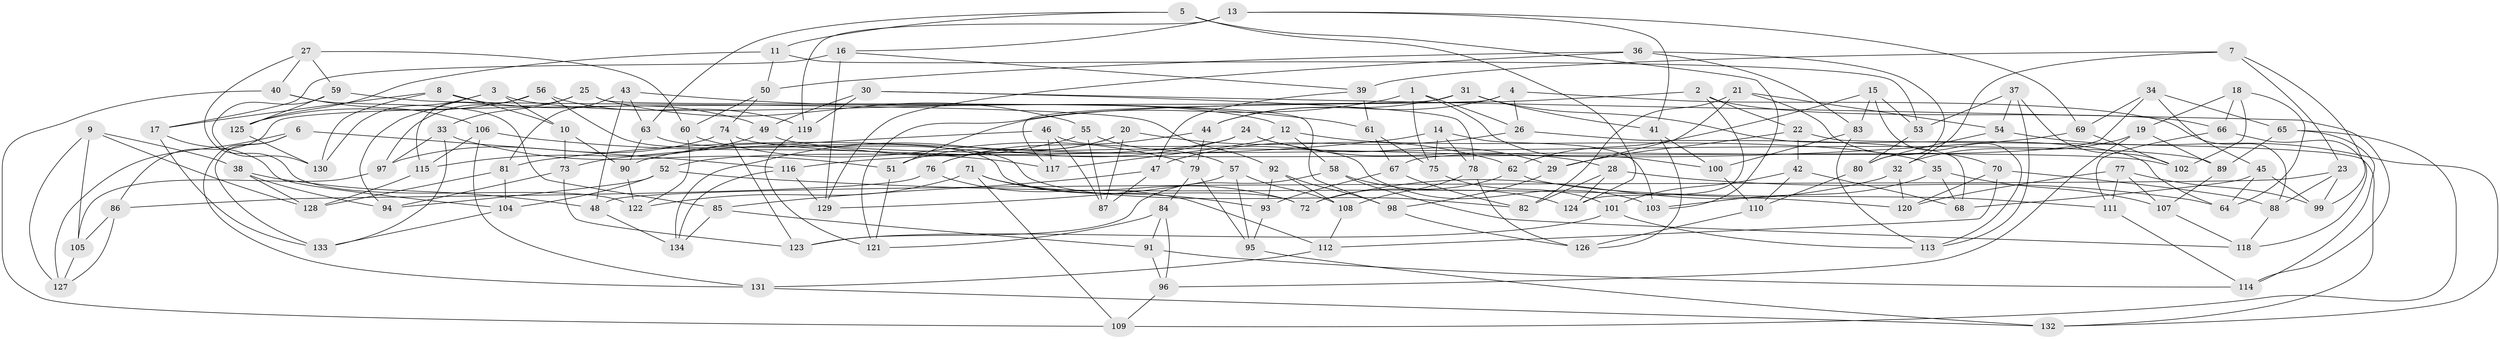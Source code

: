 // coarse degree distribution, {4: 0.4117647058823529, 5: 0.12941176470588237, 6: 0.4235294117647059, 3: 0.03529411764705882}
// Generated by graph-tools (version 1.1) at 2025/52/02/27/25 19:52:29]
// undirected, 134 vertices, 268 edges
graph export_dot {
graph [start="1"]
  node [color=gray90,style=filled];
  1;
  2;
  3;
  4;
  5;
  6;
  7;
  8;
  9;
  10;
  11;
  12;
  13;
  14;
  15;
  16;
  17;
  18;
  19;
  20;
  21;
  22;
  23;
  24;
  25;
  26;
  27;
  28;
  29;
  30;
  31;
  32;
  33;
  34;
  35;
  36;
  37;
  38;
  39;
  40;
  41;
  42;
  43;
  44;
  45;
  46;
  47;
  48;
  49;
  50;
  51;
  52;
  53;
  54;
  55;
  56;
  57;
  58;
  59;
  60;
  61;
  62;
  63;
  64;
  65;
  66;
  67;
  68;
  69;
  70;
  71;
  72;
  73;
  74;
  75;
  76;
  77;
  78;
  79;
  80;
  81;
  82;
  83;
  84;
  85;
  86;
  87;
  88;
  89;
  90;
  91;
  92;
  93;
  94;
  95;
  96;
  97;
  98;
  99;
  100;
  101;
  102;
  103;
  104;
  105;
  106;
  107;
  108;
  109;
  110;
  111;
  112;
  113;
  114;
  115;
  116;
  117;
  118;
  119;
  120;
  121;
  122;
  123;
  124;
  125;
  126;
  127;
  128;
  129;
  130;
  131;
  132;
  133;
  134;
  1 -- 121;
  1 -- 26;
  1 -- 75;
  1 -- 100;
  2 -- 22;
  2 -- 124;
  2 -- 66;
  2 -- 51;
  3 -- 130;
  3 -- 10;
  3 -- 12;
  3 -- 94;
  4 -- 88;
  4 -- 117;
  4 -- 44;
  4 -- 26;
  5 -- 103;
  5 -- 124;
  5 -- 63;
  5 -- 11;
  6 -- 116;
  6 -- 127;
  6 -- 131;
  6 -- 133;
  7 -- 23;
  7 -- 39;
  7 -- 99;
  7 -- 32;
  8 -- 130;
  8 -- 17;
  8 -- 49;
  8 -- 10;
  9 -- 128;
  9 -- 38;
  9 -- 127;
  9 -- 105;
  10 -- 90;
  10 -- 73;
  11 -- 50;
  11 -- 53;
  11 -- 125;
  12 -- 58;
  12 -- 35;
  12 -- 117;
  13 -- 69;
  13 -- 16;
  13 -- 119;
  13 -- 41;
  14 -- 75;
  14 -- 103;
  14 -- 81;
  14 -- 78;
  15 -- 113;
  15 -- 62;
  15 -- 53;
  15 -- 83;
  16 -- 39;
  16 -- 17;
  16 -- 129;
  17 -- 104;
  17 -- 133;
  18 -- 102;
  18 -- 19;
  18 -- 64;
  18 -- 66;
  19 -- 96;
  19 -- 32;
  19 -- 89;
  20 -- 62;
  20 -- 51;
  20 -- 87;
  20 -- 76;
  21 -- 82;
  21 -- 29;
  21 -- 54;
  21 -- 70;
  22 -- 132;
  22 -- 29;
  22 -- 42;
  23 -- 88;
  23 -- 99;
  23 -- 48;
  24 -- 52;
  24 -- 28;
  24 -- 134;
  24 -- 29;
  25 -- 98;
  25 -- 55;
  25 -- 33;
  25 -- 97;
  26 -- 47;
  26 -- 68;
  27 -- 40;
  27 -- 122;
  27 -- 59;
  27 -- 60;
  28 -- 82;
  28 -- 64;
  28 -- 124;
  29 -- 98;
  30 -- 49;
  30 -- 119;
  30 -- 78;
  30 -- 114;
  31 -- 41;
  31 -- 86;
  31 -- 44;
  31 -- 64;
  32 -- 120;
  32 -- 72;
  33 -- 97;
  33 -- 133;
  33 -- 51;
  34 -- 69;
  34 -- 45;
  34 -- 67;
  34 -- 65;
  35 -- 68;
  35 -- 107;
  35 -- 103;
  36 -- 80;
  36 -- 50;
  36 -- 129;
  36 -- 83;
  37 -- 53;
  37 -- 54;
  37 -- 102;
  37 -- 113;
  38 -- 94;
  38 -- 48;
  38 -- 128;
  39 -- 47;
  39 -- 61;
  40 -- 85;
  40 -- 109;
  40 -- 106;
  41 -- 100;
  41 -- 126;
  42 -- 110;
  42 -- 68;
  42 -- 101;
  43 -- 81;
  43 -- 48;
  43 -- 61;
  43 -- 63;
  44 -- 79;
  44 -- 76;
  45 -- 64;
  45 -- 99;
  45 -- 68;
  46 -- 117;
  46 -- 103;
  46 -- 73;
  46 -- 87;
  47 -- 85;
  47 -- 87;
  48 -- 134;
  49 -- 115;
  49 -- 89;
  50 -- 74;
  50 -- 60;
  51 -- 121;
  52 -- 120;
  52 -- 94;
  52 -- 104;
  53 -- 80;
  54 -- 80;
  54 -- 132;
  55 -- 90;
  55 -- 87;
  55 -- 57;
  56 -- 125;
  56 -- 119;
  56 -- 72;
  56 -- 115;
  57 -- 95;
  57 -- 129;
  57 -- 108;
  58 -- 124;
  58 -- 118;
  58 -- 123;
  59 -- 130;
  59 -- 125;
  59 -- 92;
  60 -- 79;
  60 -- 122;
  61 -- 75;
  61 -- 67;
  62 -- 111;
  62 -- 72;
  63 -- 90;
  63 -- 82;
  65 -- 89;
  65 -- 109;
  65 -- 114;
  66 -- 111;
  66 -- 118;
  67 -- 93;
  67 -- 82;
  69 -- 102;
  69 -- 116;
  70 -- 120;
  70 -- 88;
  70 -- 112;
  71 -- 93;
  71 -- 122;
  71 -- 72;
  71 -- 109;
  73 -- 94;
  73 -- 123;
  74 -- 102;
  74 -- 123;
  74 -- 97;
  75 -- 101;
  76 -- 112;
  76 -- 86;
  77 -- 111;
  77 -- 107;
  77 -- 120;
  77 -- 99;
  78 -- 126;
  78 -- 108;
  79 -- 95;
  79 -- 84;
  80 -- 110;
  81 -- 104;
  81 -- 128;
  83 -- 100;
  83 -- 113;
  84 -- 96;
  84 -- 91;
  84 -- 121;
  85 -- 134;
  85 -- 91;
  86 -- 127;
  86 -- 105;
  88 -- 118;
  89 -- 107;
  90 -- 122;
  91 -- 114;
  91 -- 96;
  92 -- 108;
  92 -- 93;
  92 -- 98;
  93 -- 95;
  95 -- 132;
  96 -- 109;
  97 -- 105;
  98 -- 126;
  100 -- 110;
  101 -- 123;
  101 -- 113;
  104 -- 133;
  105 -- 127;
  106 -- 117;
  106 -- 115;
  106 -- 131;
  107 -- 118;
  108 -- 112;
  110 -- 126;
  111 -- 114;
  112 -- 131;
  115 -- 128;
  116 -- 134;
  116 -- 129;
  119 -- 121;
  125 -- 130;
  131 -- 132;
}
